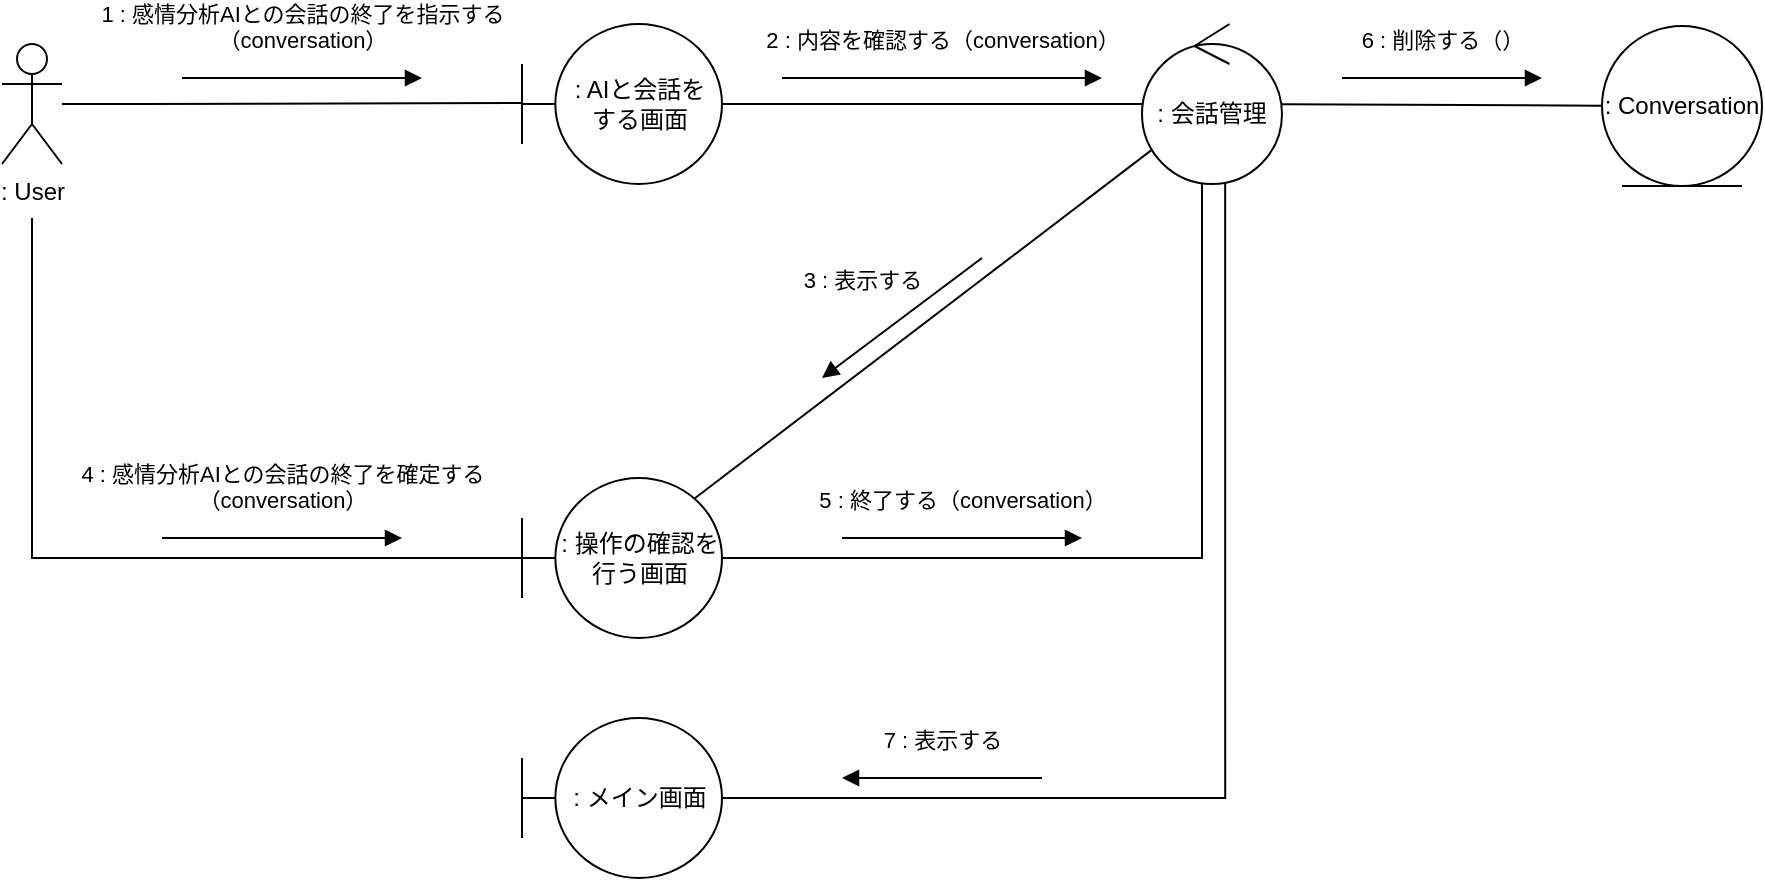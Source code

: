 <mxfile scale="5" border="10">
    <diagram id="mpP8sGz9FHktHrAXvyJB" name="ページ1">
        <mxGraphModel dx="1553" dy="1088" grid="1" gridSize="10" guides="1" tooltips="1" connect="1" arrows="1" fold="1" page="1" pageScale="1" pageWidth="1169" pageHeight="827" background="#ffffff" math="0" shadow="0">
            <root>
                <mxCell id="0"/>
                <mxCell id="1" parent="0"/>
                <mxCell id="52" style="edgeStyle=orthogonalEdgeStyle;html=1;entryX=-0.003;entryY=0.494;entryDx=0;entryDy=0;entryPerimeter=0;rounded=0;endArrow=none;endFill=0;" parent="1" source="48" target="50" edge="1">
                    <mxGeometry relative="1" as="geometry">
                        <Array as="points">
                            <mxPoint x="250" y="413"/>
                            <mxPoint x="250" y="413"/>
                        </Array>
                    </mxGeometry>
                </mxCell>
                <mxCell id="70" style="edgeStyle=orthogonalEdgeStyle;rounded=0;html=1;endArrow=none;endFill=0;" edge="1" parent="1" target="64">
                    <mxGeometry relative="1" as="geometry">
                        <mxPoint x="195" y="470" as="sourcePoint"/>
                        <Array as="points">
                            <mxPoint x="195" y="640"/>
                        </Array>
                    </mxGeometry>
                </mxCell>
                <mxCell id="48" value=": User" style="shape=umlActor;verticalLabelPosition=bottom;verticalAlign=top;html=1;outlineConnect=0;" parent="1" vertex="1">
                    <mxGeometry x="180" y="383" width="30" height="60" as="geometry"/>
                </mxCell>
                <mxCell id="60" style="rounded=0;html=1;endArrow=none;endFill=0;entryX=0.843;entryY=0.147;entryDx=0;entryDy=0;entryPerimeter=0;" parent="1" source="65" edge="1" target="64">
                    <mxGeometry relative="1" as="geometry">
                        <mxPoint x="490" y="600" as="targetPoint"/>
                    </mxGeometry>
                </mxCell>
                <mxCell id="66" style="edgeStyle=none;html=1;endArrow=none;endFill=0;rounded=0;" edge="1" parent="1" source="50" target="65">
                    <mxGeometry relative="1" as="geometry"/>
                </mxCell>
                <mxCell id="50" value=": AIと会話を&lt;br&gt;する画面" style="shape=umlBoundary;whiteSpace=wrap;html=1;" parent="1" vertex="1">
                    <mxGeometry x="440" y="373" width="100" height="80" as="geometry"/>
                </mxCell>
                <mxCell id="53" value="1 : 感情分析AIとの会話の終了を指示する&lt;br&gt;（conversation）" style="html=1;verticalAlign=bottom;endArrow=block;rounded=0;" parent="1" edge="1">
                    <mxGeometry y="10" width="80" relative="1" as="geometry">
                        <mxPoint x="270" y="400" as="sourcePoint"/>
                        <mxPoint x="390" y="400.0" as="targetPoint"/>
                        <mxPoint as="offset"/>
                    </mxGeometry>
                </mxCell>
                <mxCell id="61" value="3 : 表示する" style="html=1;verticalAlign=bottom;endArrow=block;rounded=0;" parent="1" edge="1">
                    <mxGeometry x="0.2" y="-20" width="80" relative="1" as="geometry">
                        <mxPoint x="670" y="490.0" as="sourcePoint"/>
                        <mxPoint x="590" y="550" as="targetPoint"/>
                        <mxPoint as="offset"/>
                    </mxGeometry>
                </mxCell>
                <mxCell id="74" style="edgeStyle=orthogonalEdgeStyle;rounded=0;html=1;endArrow=none;endFill=0;" edge="1" parent="1" source="64" target="65">
                    <mxGeometry relative="1" as="geometry">
                        <Array as="points">
                            <mxPoint x="780" y="640"/>
                        </Array>
                    </mxGeometry>
                </mxCell>
                <mxCell id="64" value=": 操作の確認を行う画面" style="shape=umlBoundary;whiteSpace=wrap;html=1;" parent="1" vertex="1">
                    <mxGeometry x="440" y="600" width="100" height="80" as="geometry"/>
                </mxCell>
                <mxCell id="69" style="edgeStyle=none;rounded=0;html=1;endArrow=none;endFill=0;" edge="1" parent="1" source="65" target="68">
                    <mxGeometry relative="1" as="geometry"/>
                </mxCell>
                <mxCell id="65" value=": 会話管理" style="ellipse;shape=umlControl;whiteSpace=wrap;html=1;" vertex="1" parent="1">
                    <mxGeometry x="750" y="373" width="70" height="80" as="geometry"/>
                </mxCell>
                <mxCell id="67" value="2 : 内容を確認する（conversation）" style="html=1;verticalAlign=bottom;endArrow=block;rounded=0;" edge="1" parent="1">
                    <mxGeometry y="10" width="80" relative="1" as="geometry">
                        <mxPoint x="570" y="400.0" as="sourcePoint"/>
                        <mxPoint x="730" y="400" as="targetPoint"/>
                        <mxPoint as="offset"/>
                    </mxGeometry>
                </mxCell>
                <mxCell id="68" value=": Conversation" style="ellipse;shape=umlEntity;whiteSpace=wrap;html=1;" vertex="1" parent="1">
                    <mxGeometry x="980" y="374" width="80" height="80" as="geometry"/>
                </mxCell>
                <mxCell id="71" value="6 : 削除する（）" style="html=1;verticalAlign=bottom;endArrow=block;rounded=0;" edge="1" parent="1">
                    <mxGeometry y="10" width="80" relative="1" as="geometry">
                        <mxPoint x="850" y="400" as="sourcePoint"/>
                        <mxPoint x="950" y="400" as="targetPoint"/>
                        <mxPoint as="offset"/>
                    </mxGeometry>
                </mxCell>
                <mxCell id="73" value="4 : 感情分析AIとの会話の終了を確定する&lt;br&gt;（conversation）" style="html=1;verticalAlign=bottom;endArrow=block;rounded=0;" edge="1" parent="1">
                    <mxGeometry y="10" width="80" relative="1" as="geometry">
                        <mxPoint x="260" y="630" as="sourcePoint"/>
                        <mxPoint x="380" y="630" as="targetPoint"/>
                        <mxPoint as="offset"/>
                    </mxGeometry>
                </mxCell>
                <mxCell id="75" value="5 : 終了する（conversation）" style="html=1;verticalAlign=bottom;endArrow=block;rounded=0;" edge="1" parent="1">
                    <mxGeometry y="10" width="80" relative="1" as="geometry">
                        <mxPoint x="600" y="630" as="sourcePoint"/>
                        <mxPoint x="720" y="630" as="targetPoint"/>
                        <mxPoint as="offset"/>
                    </mxGeometry>
                </mxCell>
                <mxCell id="77" style="edgeStyle=orthogonalEdgeStyle;rounded=0;html=1;entryX=0.594;entryY=0.99;entryDx=0;entryDy=0;entryPerimeter=0;endArrow=none;endFill=0;" edge="1" parent="1" source="76" target="65">
                    <mxGeometry relative="1" as="geometry"/>
                </mxCell>
                <mxCell id="76" value=": メイン画面" style="shape=umlBoundary;whiteSpace=wrap;html=1;" vertex="1" parent="1">
                    <mxGeometry x="440" y="720" width="100" height="80" as="geometry"/>
                </mxCell>
                <mxCell id="78" value="7 : 表示する" style="html=1;verticalAlign=bottom;endArrow=block;rounded=0;" edge="1" parent="1">
                    <mxGeometry y="-10" width="80" relative="1" as="geometry">
                        <mxPoint x="700" y="750" as="sourcePoint"/>
                        <mxPoint x="600" y="750" as="targetPoint"/>
                        <mxPoint as="offset"/>
                    </mxGeometry>
                </mxCell>
            </root>
        </mxGraphModel>
    </diagram>
</mxfile>